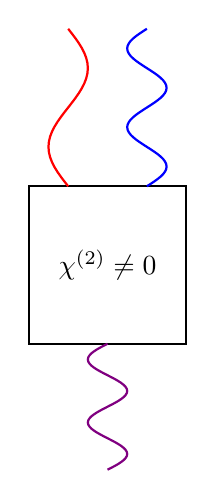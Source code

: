 \draw[thick] (-1, -1) -- (1, -1) -- (1, 1) -- (-1, 1) -- cycle;
\node (0, 0) {$\chi^{(2)} \neq 0$};

\draw[thick,red,rotate=90] (1.0, 0.5) sin (1.5, 0.75) cos (2.0, 0.5) sin (2.5, 0.25) cos (3.0, 0.5);
\draw[thick,blue,rotate=90] (1.0, -0.5) sin (1.25, -0.75) cos (1.5, -0.5) sin (1.75, -0.25) cos (2.0, -0.5)
                                        sin (2.25, -0.75) cos (2.5, -0.5) sin (2.75, -0.25) cos (3.0, -0.5);
\draw[thick,violet,rotate=90] (-1.0, 0.0) sin (-1.2, 0.25) cos (-1.4, 0.0) sin (-1.6, -0.25) cos (-1.8, 0.0)
                                          sin (-2.0, 0.25) cos (-2.2, 0.0) sin (-2.4, -0.25) cos (-2.6, 0.0);

